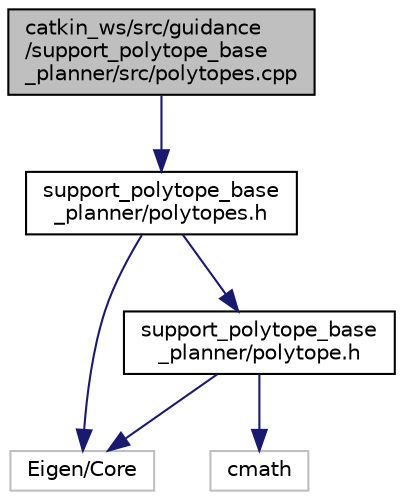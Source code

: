 digraph "catkin_ws/src/guidance/support_polytope_base_planner/src/polytopes.cpp"
{
 // LATEX_PDF_SIZE
  edge [fontname="Helvetica",fontsize="10",labelfontname="Helvetica",labelfontsize="10"];
  node [fontname="Helvetica",fontsize="10",shape=record];
  Node1 [label="catkin_ws/src/guidance\l/support_polytope_base\l_planner/src/polytopes.cpp",height=0.2,width=0.4,color="black", fillcolor="grey75", style="filled", fontcolor="black",tooltip=" "];
  Node1 -> Node2 [color="midnightblue",fontsize="10",style="solid"];
  Node2 [label="support_polytope_base\l_planner/polytopes.h",height=0.2,width=0.4,color="black", fillcolor="white", style="filled",URL="$polytopes_8h.html",tooltip=" "];
  Node2 -> Node3 [color="midnightblue",fontsize="10",style="solid"];
  Node3 [label="Eigen/Core",height=0.2,width=0.4,color="grey75", fillcolor="white", style="filled",tooltip=" "];
  Node2 -> Node4 [color="midnightblue",fontsize="10",style="solid"];
  Node4 [label="support_polytope_base\l_planner/polytope.h",height=0.2,width=0.4,color="black", fillcolor="white", style="filled",URL="$polytope_8h.html",tooltip=" "];
  Node4 -> Node3 [color="midnightblue",fontsize="10",style="solid"];
  Node4 -> Node5 [color="midnightblue",fontsize="10",style="solid"];
  Node5 [label="cmath",height=0.2,width=0.4,color="grey75", fillcolor="white", style="filled",tooltip=" "];
}
